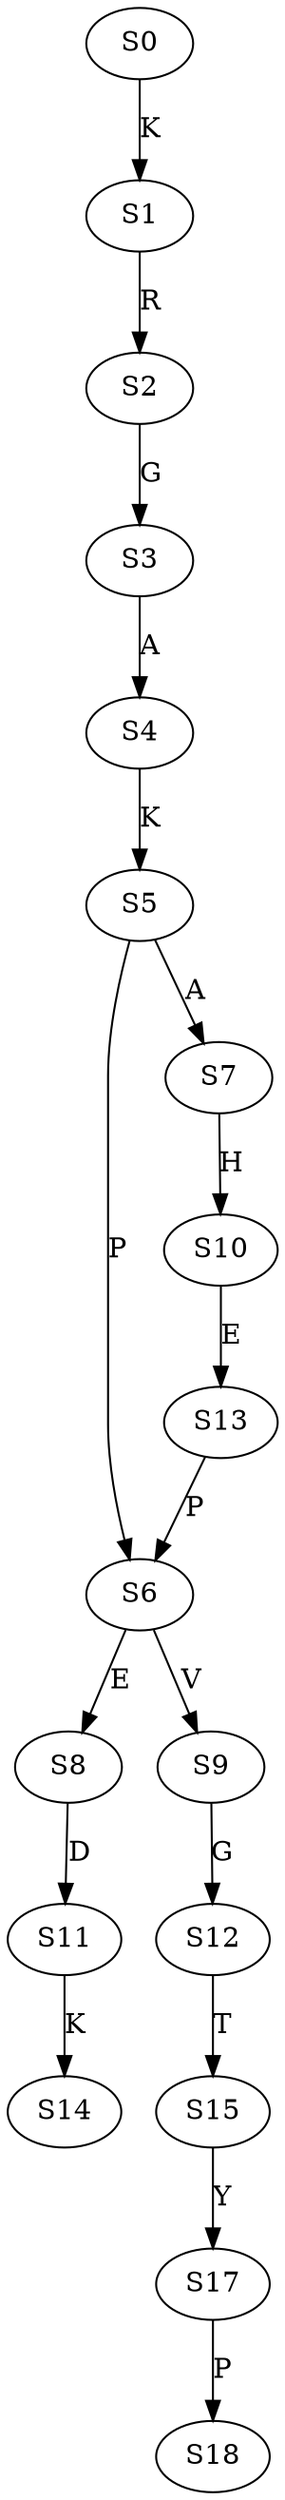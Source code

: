 strict digraph  {
	S0 -> S1 [ label = K ];
	S1 -> S2 [ label = R ];
	S2 -> S3 [ label = G ];
	S3 -> S4 [ label = A ];
	S4 -> S5 [ label = K ];
	S5 -> S6 [ label = P ];
	S5 -> S7 [ label = A ];
	S6 -> S8 [ label = E ];
	S6 -> S9 [ label = V ];
	S7 -> S10 [ label = H ];
	S8 -> S11 [ label = D ];
	S9 -> S12 [ label = G ];
	S10 -> S13 [ label = E ];
	S11 -> S14 [ label = K ];
	S12 -> S15 [ label = T ];
	S13 -> S6 [ label = P ];
	S15 -> S17 [ label = Y ];
	S17 -> S18 [ label = P ];
}
